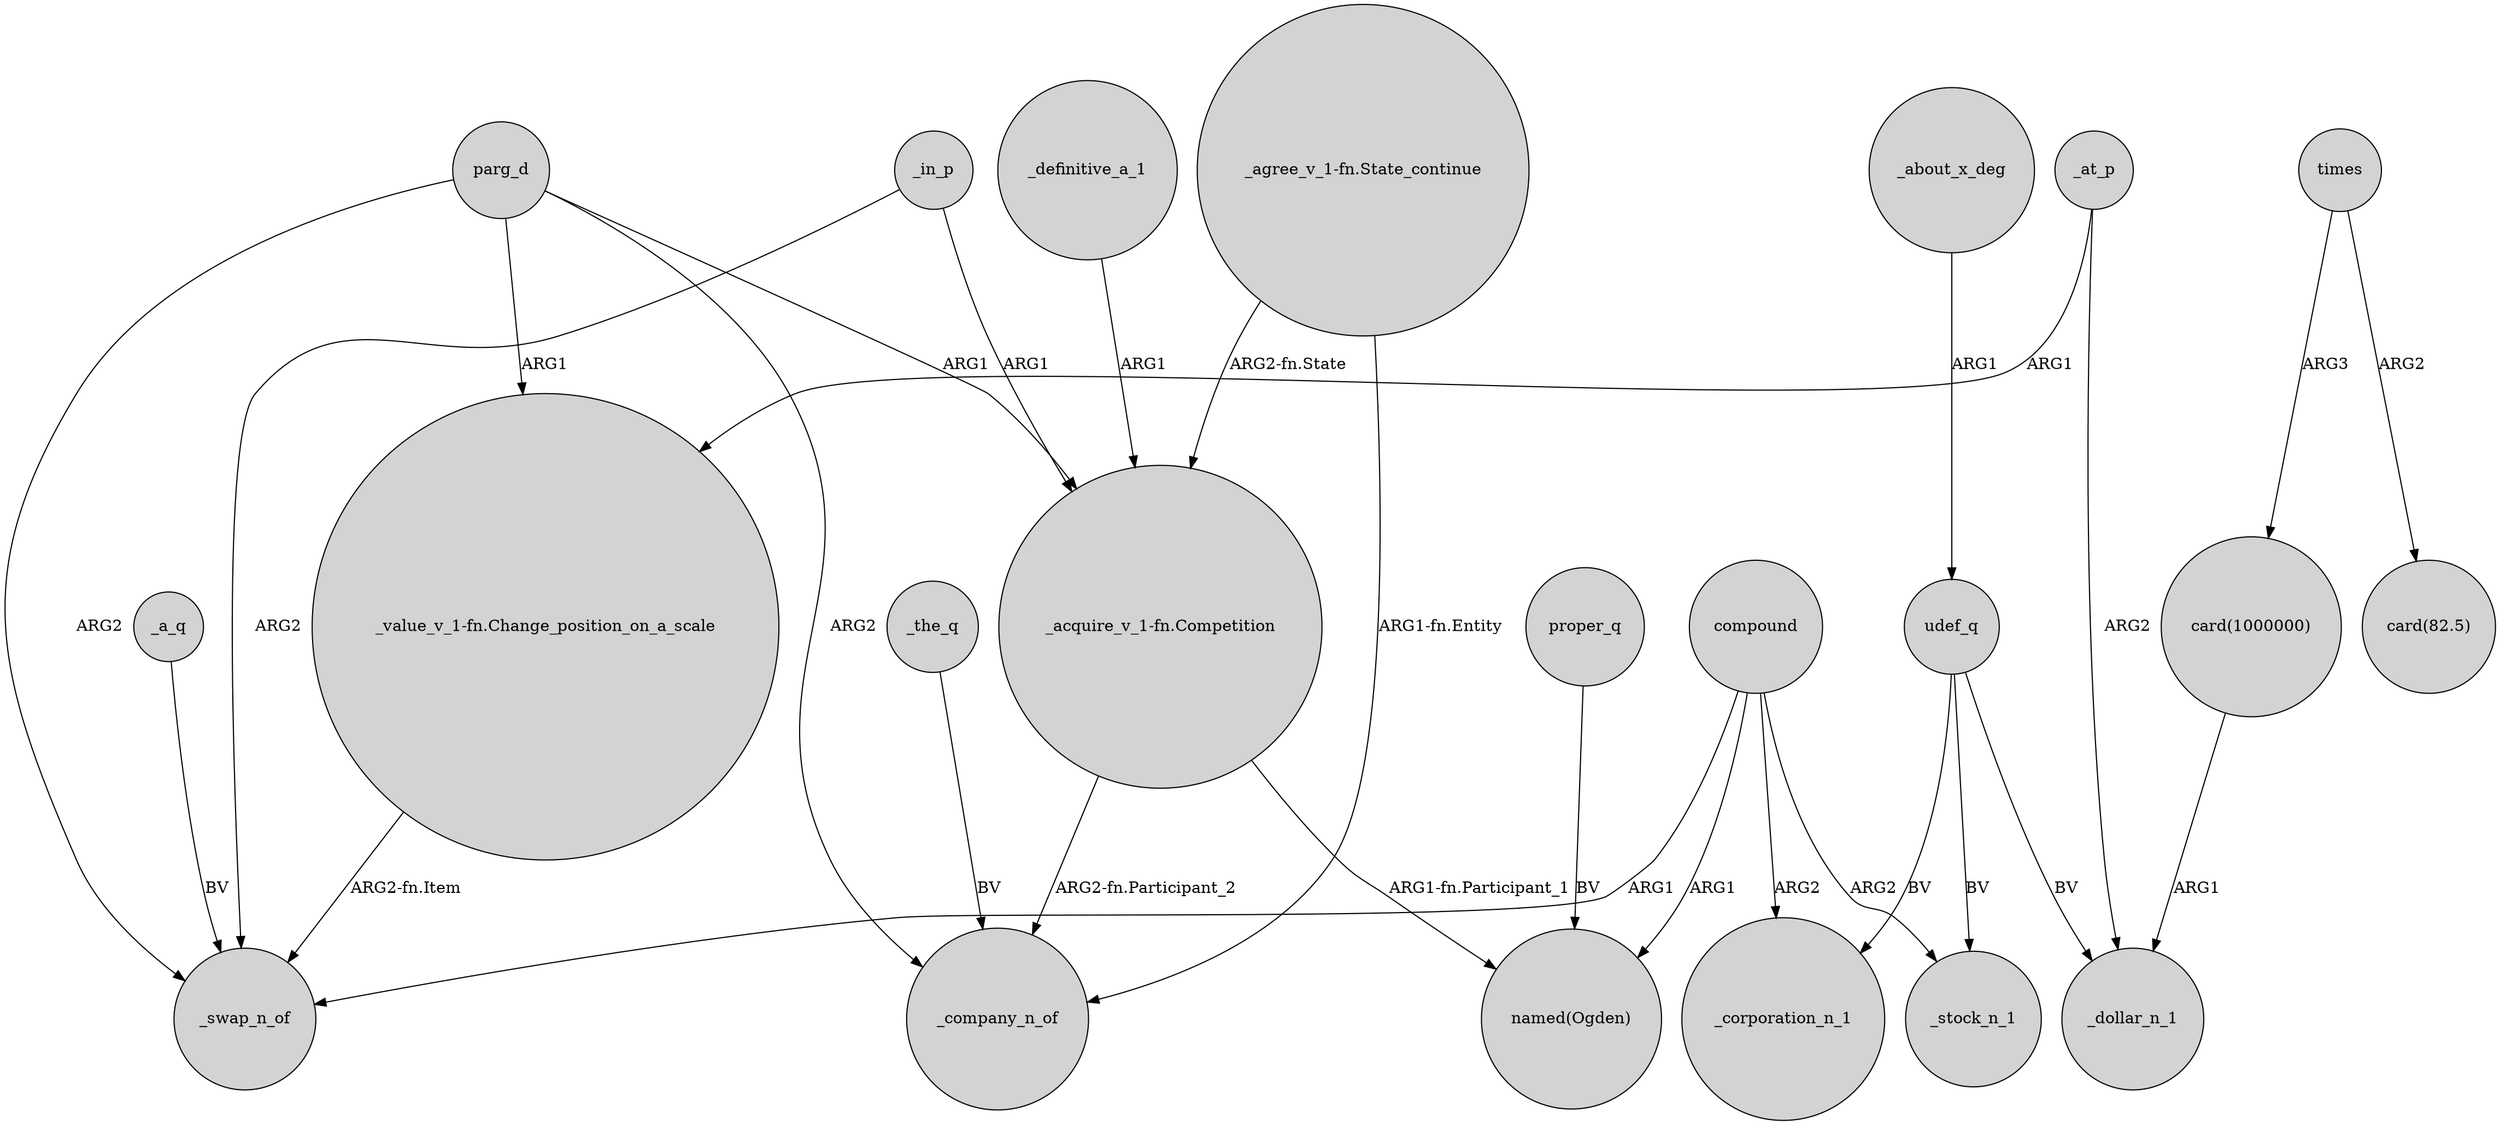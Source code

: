 digraph {
	node [shape=circle style=filled]
	proper_q -> "named(Ogden)" [label=BV]
	"_acquire_v_1-fn.Competition" -> _company_n_of [label="ARG2-fn.Participant_2"]
	times -> "card(1000000)" [label=ARG3]
	_a_q -> _swap_n_of [label=BV]
	parg_d -> "_value_v_1-fn.Change_position_on_a_scale" [label=ARG1]
	parg_d -> _company_n_of [label=ARG2]
	compound -> _swap_n_of [label=ARG1]
	_about_x_deg -> udef_q [label=ARG1]
	udef_q -> _stock_n_1 [label=BV]
	_in_p -> _swap_n_of [label=ARG2]
	_at_p -> _dollar_n_1 [label=ARG2]
	"_agree_v_1-fn.State_continue" -> "_acquire_v_1-fn.Competition" [label="ARG2-fn.State"]
	times -> "card(82.5)" [label=ARG2]
	_at_p -> "_value_v_1-fn.Change_position_on_a_scale" [label=ARG1]
	compound -> _stock_n_1 [label=ARG2]
	_in_p -> "_acquire_v_1-fn.Competition" [label=ARG1]
	"_value_v_1-fn.Change_position_on_a_scale" -> _swap_n_of [label="ARG2-fn.Item"]
	_definitive_a_1 -> "_acquire_v_1-fn.Competition" [label=ARG1]
	udef_q -> _dollar_n_1 [label=BV]
	"card(1000000)" -> _dollar_n_1 [label=ARG1]
	parg_d -> _swap_n_of [label=ARG2]
	compound -> _corporation_n_1 [label=ARG2]
	udef_q -> _corporation_n_1 [label=BV]
	parg_d -> "_acquire_v_1-fn.Competition" [label=ARG1]
	"_acquire_v_1-fn.Competition" -> "named(Ogden)" [label="ARG1-fn.Participant_1"]
	_the_q -> _company_n_of [label=BV]
	"_agree_v_1-fn.State_continue" -> _company_n_of [label="ARG1-fn.Entity"]
	compound -> "named(Ogden)" [label=ARG1]
}
